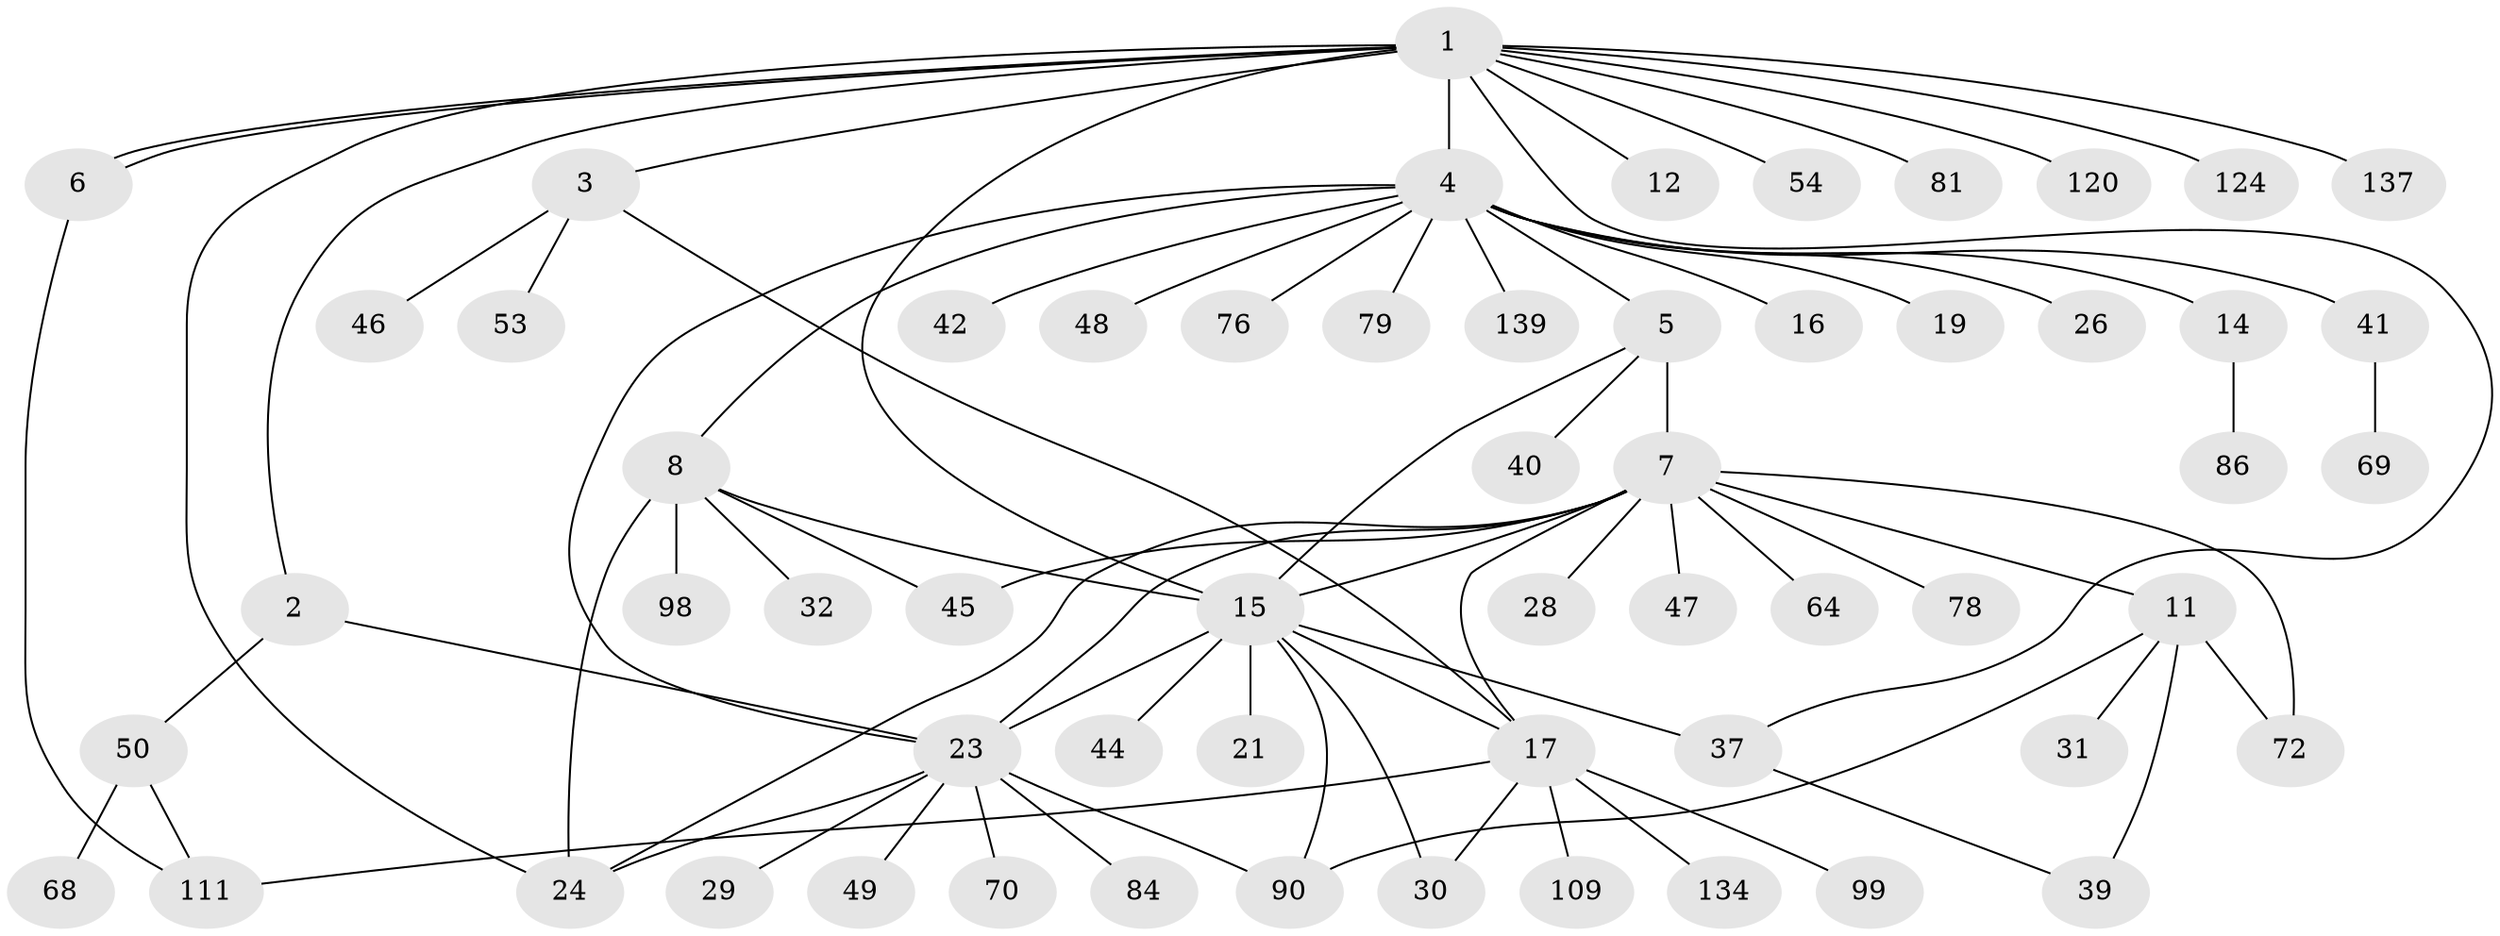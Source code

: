 // original degree distribution, {15: 0.013513513513513514, 3: 0.10810810810810811, 4: 0.06756756756756757, 10: 0.02027027027027027, 6: 0.006756756756756757, 5: 0.02027027027027027, 7: 0.02027027027027027, 1: 0.5202702702702703, 2: 0.20945945945945946, 11: 0.006756756756756757, 8: 0.006756756756756757}
// Generated by graph-tools (version 1.1) at 2025/18/03/04/25 18:18:05]
// undirected, 59 vertices, 79 edges
graph export_dot {
graph [start="1"]
  node [color=gray90,style=filled];
  1;
  2;
  3;
  4 [super="+13"];
  5 [super="+113+89+33"];
  6;
  7 [super="+22+18+9"];
  8 [super="+119+93+66"];
  11 [super="+38"];
  12;
  14 [super="+51"];
  15 [super="+82+61+141+60"];
  16 [super="+106+58"];
  17 [super="+75+34+35"];
  19 [super="+73"];
  21 [super="+67"];
  23 [super="+27+57"];
  24 [super="+36+62+80+55+25"];
  26 [super="+110+83"];
  28;
  29;
  30;
  31 [super="+138+52"];
  32 [super="+56"];
  37;
  39;
  40 [super="+94+126+146"];
  41 [super="+63"];
  42;
  44;
  45 [super="+65"];
  46;
  47 [super="+144"];
  48;
  49;
  50 [super="+74"];
  53;
  54;
  64 [super="+145"];
  68 [super="+85"];
  69;
  70 [super="+112"];
  72 [super="+92"];
  76;
  78;
  79;
  81;
  84 [super="+95"];
  86;
  90 [super="+104"];
  98;
  99;
  109;
  111 [super="+140"];
  120;
  124;
  134;
  137;
  139;
  1 -- 2;
  1 -- 3;
  1 -- 4 [weight=2];
  1 -- 6;
  1 -- 6;
  1 -- 12;
  1 -- 15;
  1 -- 24;
  1 -- 37;
  1 -- 54;
  1 -- 81;
  1 -- 120;
  1 -- 124;
  1 -- 137;
  2 -- 50;
  2 -- 23;
  3 -- 46;
  3 -- 53;
  3 -- 17;
  4 -- 5 [weight=2];
  4 -- 8;
  4 -- 14;
  4 -- 19;
  4 -- 41;
  4 -- 48;
  4 -- 79;
  4 -- 139;
  4 -- 42;
  4 -- 76;
  4 -- 16;
  4 -- 23;
  4 -- 26;
  5 -- 7;
  5 -- 40;
  5 -- 15;
  6 -- 111;
  7 -- 17;
  7 -- 47;
  7 -- 64;
  7 -- 23 [weight=2];
  7 -- 24;
  7 -- 78;
  7 -- 72;
  7 -- 11 [weight=2];
  7 -- 28;
  7 -- 45;
  7 -- 15;
  8 -- 32;
  8 -- 45;
  8 -- 24;
  8 -- 98;
  8 -- 15;
  11 -- 31;
  11 -- 39;
  11 -- 72;
  11 -- 90;
  14 -- 86;
  15 -- 21;
  15 -- 23;
  15 -- 44;
  15 -- 90;
  15 -- 37 [weight=2];
  15 -- 17;
  15 -- 30;
  17 -- 30;
  17 -- 99;
  17 -- 109;
  17 -- 111;
  17 -- 134;
  23 -- 84;
  23 -- 90;
  23 -- 70;
  23 -- 49;
  23 -- 24;
  23 -- 29;
  37 -- 39;
  41 -- 69;
  50 -- 68;
  50 -- 111;
}
